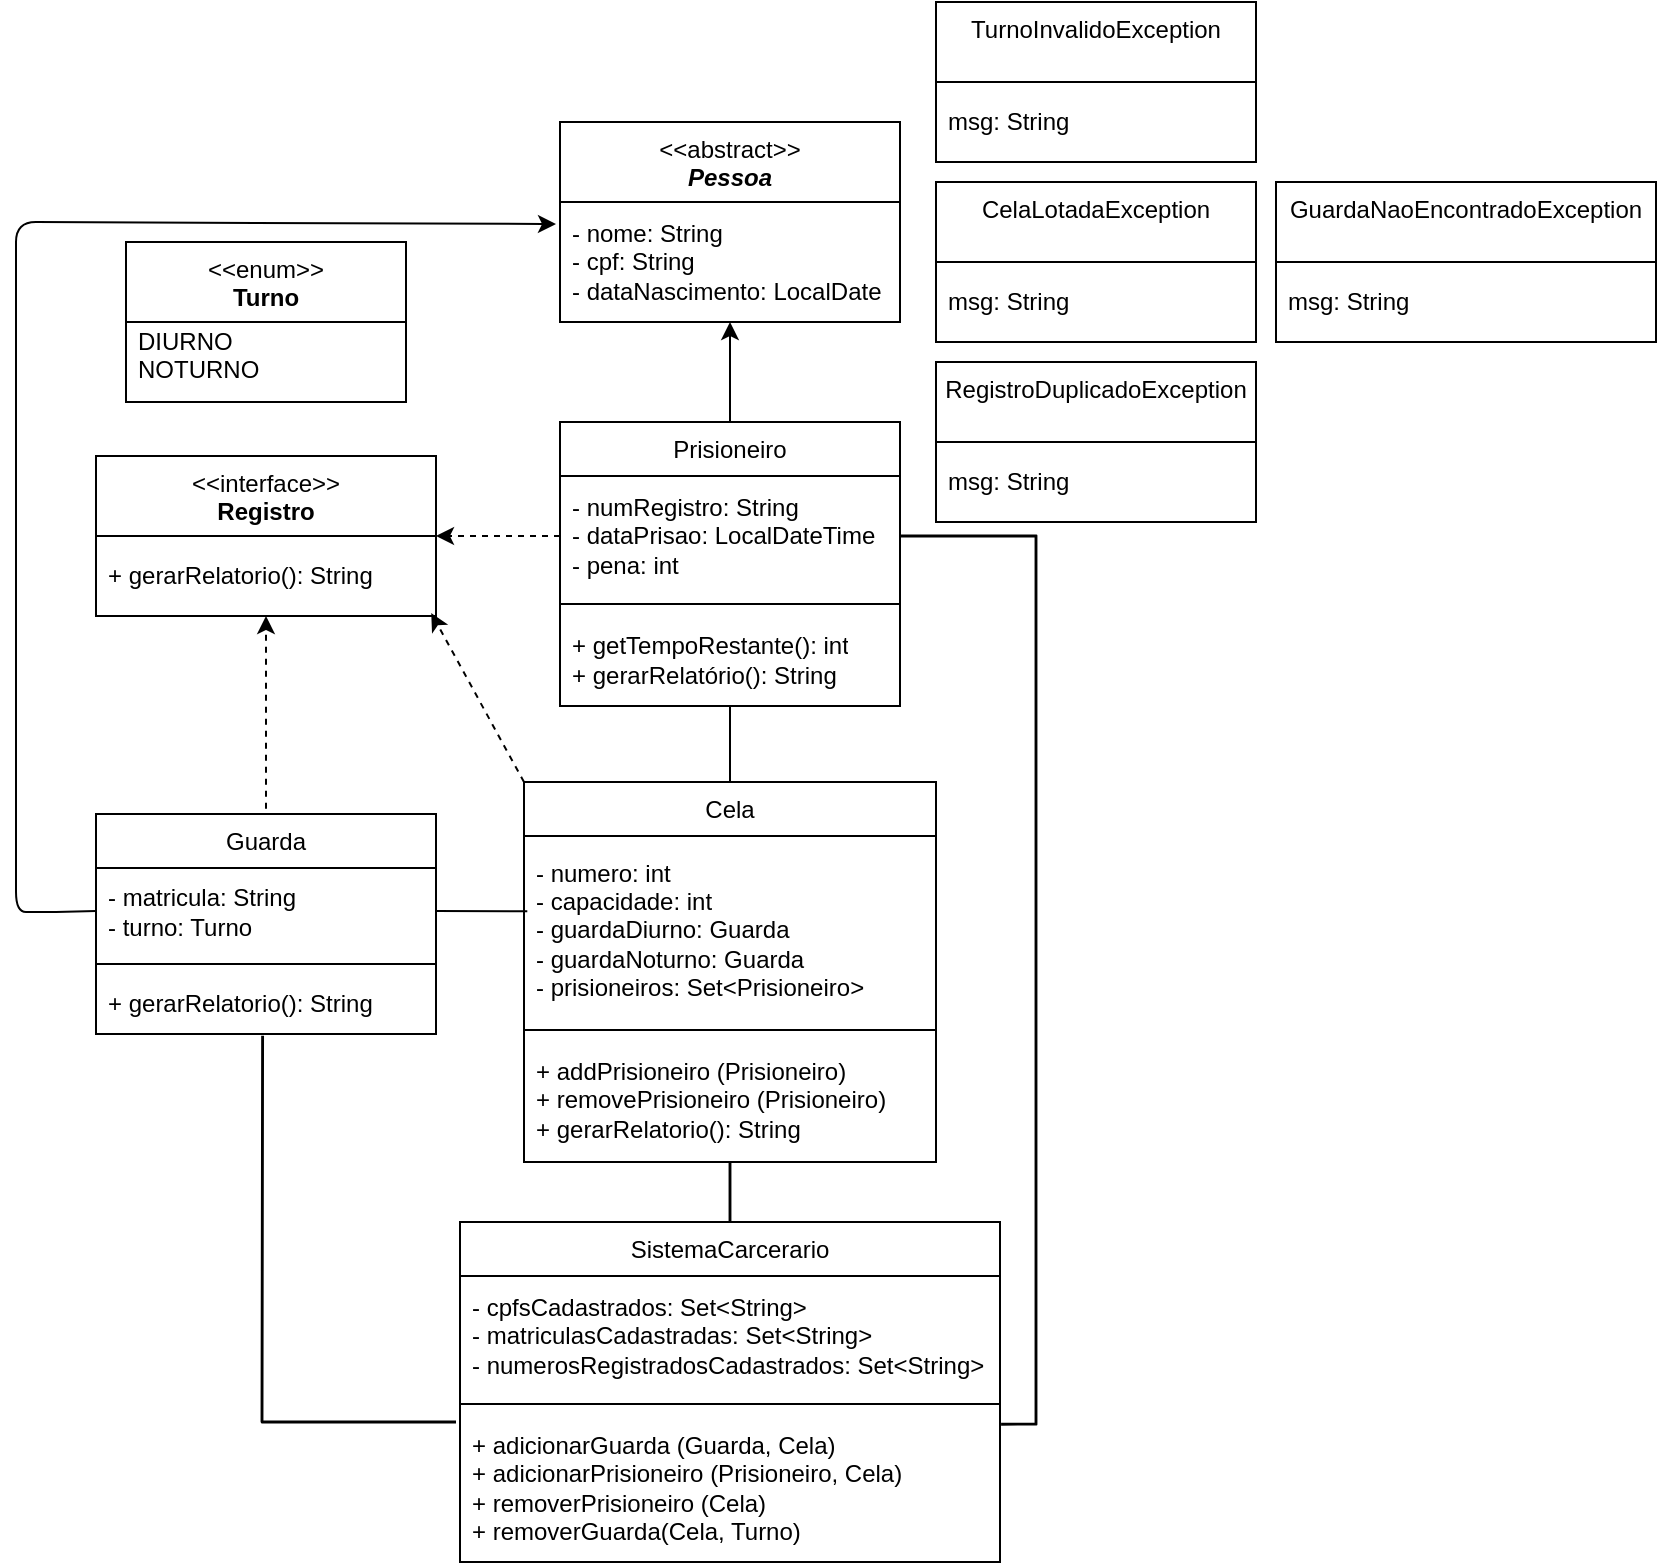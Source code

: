 <mxfile>
    <diagram id="c5g5VnUAfIt7yYwWvyKA" name="Page-1">
        <mxGraphModel dx="2235" dy="786" grid="1" gridSize="10" guides="1" tooltips="1" connect="1" arrows="1" fold="1" page="1" pageScale="1" pageWidth="1169" pageHeight="1654" background="#ffffff" math="0" shadow="0" adaptiveColors="auto">
            <root>
                <mxCell id="0"/>
                <mxCell id="1" parent="0"/>
                <mxCell id="2" value="&amp;lt;&amp;lt;abstract&amp;gt;&amp;gt;&lt;br&gt;&lt;div&gt;&lt;i&gt;&lt;b&gt;Pessoa&lt;/b&gt;&lt;/i&gt;&lt;/div&gt;" style="swimlane;fontStyle=0;align=center;verticalAlign=top;childLayout=stackLayout;horizontal=1;startSize=40;horizontalStack=0;resizeParent=1;resizeParentMax=0;resizeLast=0;collapsible=0;marginBottom=0;html=1;whiteSpace=wrap;" vertex="1" parent="1">
                    <mxGeometry x="262" y="80" width="170" height="100" as="geometry"/>
                </mxCell>
                <mxCell id="4" value="&lt;font style=&quot;color: rgb(0, 0, 0);&quot;&gt;- nome: String&lt;/font&gt;&lt;div&gt;&lt;font style=&quot;color: rgb(0, 0, 0);&quot;&gt;- cpf: String&lt;/font&gt;&lt;/div&gt;&lt;div&gt;&lt;font style=&quot;color: rgb(0, 0, 0);&quot;&gt;- dataNascimento: LocalDate&lt;/font&gt;&lt;/div&gt;" style="text;html=1;strokeColor=none;fillColor=none;align=left;verticalAlign=middle;spacingLeft=4;spacingRight=4;overflow=hidden;rotatable=0;points=[[0,0.5],[1,0.5]];portConstraint=eastwest;whiteSpace=wrap;" vertex="1" parent="2">
                    <mxGeometry y="40" width="170" height="60" as="geometry"/>
                </mxCell>
                <mxCell id="10" value="&amp;lt;&amp;lt;enum&amp;gt;&amp;gt;&lt;br&gt;&lt;b&gt;Turno&lt;/b&gt;" style="swimlane;fontStyle=0;align=center;verticalAlign=top;childLayout=stackLayout;horizontal=1;startSize=40;horizontalStack=0;resizeParent=1;resizeParentMax=0;resizeLast=0;collapsible=0;marginBottom=0;html=1;whiteSpace=wrap;" vertex="1" parent="1">
                    <mxGeometry x="45" y="140" width="140" height="80" as="geometry"/>
                </mxCell>
                <mxCell id="12" value="DIURNO&lt;div&gt;NOTURNO&lt;/div&gt;&lt;div&gt;&lt;br&gt;&lt;/div&gt;" style="text;html=1;strokeColor=none;fillColor=none;align=left;verticalAlign=middle;spacingLeft=4;spacingRight=4;overflow=hidden;rotatable=0;points=[[0,0.5],[1,0.5]];portConstraint=eastwest;whiteSpace=wrap;" vertex="1" parent="10">
                    <mxGeometry y="40" width="140" height="40" as="geometry"/>
                </mxCell>
                <mxCell id="18" value="&amp;lt;&amp;lt;interface&amp;gt;&amp;gt;&lt;br&gt;&lt;b&gt;Registro&lt;/b&gt;" style="swimlane;fontStyle=0;align=center;verticalAlign=top;childLayout=stackLayout;horizontal=1;startSize=40;horizontalStack=0;resizeParent=1;resizeParentMax=0;resizeLast=0;collapsible=0;marginBottom=0;html=1;whiteSpace=wrap;" vertex="1" parent="1">
                    <mxGeometry x="30" y="247" width="170" height="80" as="geometry"/>
                </mxCell>
                <mxCell id="20" value="+ gerarRelatorio(): String" style="text;html=1;strokeColor=none;fillColor=none;align=left;verticalAlign=middle;spacingLeft=4;spacingRight=4;overflow=hidden;rotatable=0;points=[[0,0.5],[1,0.5]];portConstraint=eastwest;whiteSpace=wrap;" vertex="1" parent="18">
                    <mxGeometry y="40" width="170" height="40" as="geometry"/>
                </mxCell>
                <mxCell id="28" value="TurnoInvalidoException" style="swimlane;fontStyle=0;align=center;verticalAlign=top;childLayout=stackLayout;horizontal=1;startSize=40;horizontalStack=0;resizeParent=1;resizeParentMax=0;resizeLast=0;collapsible=0;marginBottom=0;html=1;whiteSpace=wrap;" vertex="1" parent="1">
                    <mxGeometry x="450" y="20" width="160" height="80" as="geometry"/>
                </mxCell>
                <mxCell id="29" value="&lt;div&gt;&lt;span style=&quot;background-color: transparent;&quot;&gt;&lt;font style=&quot;color: rgb(0, 0, 0);&quot;&gt;msg: String&lt;/font&gt;&lt;/span&gt;&lt;/div&gt;" style="text;html=1;strokeColor=none;fillColor=none;align=left;verticalAlign=middle;spacingLeft=4;spacingRight=4;overflow=hidden;rotatable=0;points=[[0,0.5],[1,0.5]];portConstraint=eastwest;whiteSpace=wrap;" vertex="1" parent="28">
                    <mxGeometry y="40" width="160" height="40" as="geometry"/>
                </mxCell>
                <mxCell id="34" value="CelaLotadaException" style="swimlane;fontStyle=0;align=center;verticalAlign=top;childLayout=stackLayout;horizontal=1;startSize=40;horizontalStack=0;resizeParent=1;resizeParentMax=0;resizeLast=0;collapsible=0;marginBottom=0;html=1;whiteSpace=wrap;" vertex="1" parent="1">
                    <mxGeometry x="450" y="110" width="160" height="80" as="geometry"/>
                </mxCell>
                <mxCell id="35" value="&lt;div&gt;&lt;span style=&quot;background-color: transparent;&quot;&gt;&lt;font style=&quot;color: rgb(0, 0, 0);&quot;&gt;msg: String&lt;/font&gt;&lt;/span&gt;&lt;/div&gt;" style="text;html=1;strokeColor=none;fillColor=none;align=left;verticalAlign=middle;spacingLeft=4;spacingRight=4;overflow=hidden;rotatable=0;points=[[0,0.5],[1,0.5]];portConstraint=eastwest;whiteSpace=wrap;" vertex="1" parent="34">
                    <mxGeometry y="40" width="160" height="40" as="geometry"/>
                </mxCell>
                <mxCell id="36" value="RegistroDuplicadoException" style="swimlane;fontStyle=0;align=center;verticalAlign=top;childLayout=stackLayout;horizontal=1;startSize=40;horizontalStack=0;resizeParent=1;resizeParentMax=0;resizeLast=0;collapsible=0;marginBottom=0;html=1;whiteSpace=wrap;" vertex="1" parent="1">
                    <mxGeometry x="450" y="200" width="160" height="80" as="geometry"/>
                </mxCell>
                <mxCell id="37" value="&lt;div&gt;&lt;span style=&quot;background-color: transparent;&quot;&gt;&lt;font style=&quot;color: rgb(0, 0, 0);&quot;&gt;msg: String&lt;/font&gt;&lt;/span&gt;&lt;/div&gt;" style="text;html=1;strokeColor=none;fillColor=none;align=left;verticalAlign=middle;spacingLeft=4;spacingRight=4;overflow=hidden;rotatable=0;points=[[0,0.5],[1,0.5]];portConstraint=eastwest;whiteSpace=wrap;" vertex="1" parent="36">
                    <mxGeometry y="40" width="160" height="40" as="geometry"/>
                </mxCell>
                <mxCell id="78" style="edgeStyle=none;html=1;exitX=0.5;exitY=0;exitDx=0;exitDy=0;" edge="1" parent="1" source="51" target="4">
                    <mxGeometry relative="1" as="geometry"/>
                </mxCell>
                <mxCell id="51" value="Prisioneiro" style="swimlane;fontStyle=0;align=center;verticalAlign=top;childLayout=stackLayout;horizontal=1;startSize=27;horizontalStack=0;resizeParent=1;resizeParentMax=0;resizeLast=0;collapsible=0;marginBottom=0;html=1;whiteSpace=wrap;" vertex="1" parent="1">
                    <mxGeometry x="262" y="230" width="170" height="142" as="geometry"/>
                </mxCell>
                <mxCell id="60" value="&lt;font style=&quot;color: rgb(0, 0, 0);&quot;&gt;- numRegistro: String&lt;/font&gt;&lt;div&gt;&lt;font style=&quot;color: rgb(0, 0, 0);&quot;&gt;- dataPrisao: LocalDateTime&lt;/font&gt;&lt;/div&gt;&lt;div&gt;&lt;font style=&quot;color: rgb(0, 0, 0);&quot;&gt;- pena: int&lt;/font&gt;&lt;/div&gt;" style="text;html=1;strokeColor=none;fillColor=none;align=left;verticalAlign=middle;spacingLeft=4;spacingRight=4;overflow=hidden;rotatable=0;points=[[0,0.5],[1,0.5]];portConstraint=eastwest;whiteSpace=wrap;" vertex="1" parent="51">
                    <mxGeometry y="27" width="170" height="60" as="geometry"/>
                </mxCell>
                <mxCell id="56" value="" style="line;strokeWidth=1;fillColor=none;align=left;verticalAlign=middle;spacingTop=-1;spacingLeft=3;spacingRight=3;rotatable=0;labelPosition=right;points=[];portConstraint=eastwest;" vertex="1" parent="51">
                    <mxGeometry y="87" width="170" height="8" as="geometry"/>
                </mxCell>
                <mxCell id="58" value="&lt;font style=&quot;color: rgb(0, 0, 0);&quot;&gt;+ getTempoRestante(): int&lt;/font&gt;&lt;div&gt;&lt;font style=&quot;color: rgb(0, 0, 0);&quot;&gt;+ gerarRelatório(): String&lt;/font&gt;&lt;/div&gt;" style="text;html=1;strokeColor=none;fillColor=none;align=left;verticalAlign=middle;spacingLeft=4;spacingRight=4;overflow=hidden;rotatable=0;points=[[0,0.5],[1,0.5]];portConstraint=eastwest;whiteSpace=wrap;" vertex="1" parent="51">
                    <mxGeometry y="95" width="170" height="47" as="geometry"/>
                </mxCell>
                <mxCell id="61" value="SistemaCarcerario" style="swimlane;fontStyle=0;align=center;verticalAlign=top;childLayout=stackLayout;horizontal=1;startSize=27;horizontalStack=0;resizeParent=1;resizeParentMax=0;resizeLast=0;collapsible=0;marginBottom=0;html=1;whiteSpace=wrap;" vertex="1" parent="1">
                    <mxGeometry x="212" y="630" width="270" height="170" as="geometry"/>
                </mxCell>
                <mxCell id="62" value="- cpfsCadastrados: Set&amp;lt;String&amp;gt;&lt;div&gt;&lt;span style=&quot;color: rgb(0, 0, 0);&quot;&gt;- matriculasCadastradas: Set&amp;lt;String&amp;gt;&lt;br&gt;&lt;/span&gt;&lt;span style=&quot;color: rgb(0, 0, 0);&quot;&gt;- numerosRegistradosCadastrados: Set&amp;lt;String&amp;gt;&lt;/span&gt;&lt;span style=&quot;color: rgb(0, 0, 0);&quot;&gt;&lt;/span&gt;&lt;/div&gt;" style="text;html=1;strokeColor=none;fillColor=none;align=left;verticalAlign=middle;spacingLeft=4;spacingRight=4;overflow=hidden;rotatable=0;points=[[0,0.5],[1,0.5]];portConstraint=eastwest;whiteSpace=wrap;" vertex="1" parent="61">
                    <mxGeometry y="27" width="270" height="60" as="geometry"/>
                </mxCell>
                <mxCell id="63" value="" style="line;strokeWidth=1;fillColor=none;align=left;verticalAlign=middle;spacingTop=-1;spacingLeft=3;spacingRight=3;rotatable=0;labelPosition=right;points=[];portConstraint=eastwest;" vertex="1" parent="61">
                    <mxGeometry y="87" width="270" height="8" as="geometry"/>
                </mxCell>
                <mxCell id="64" value="&lt;font style=&quot;color: rgb(0, 0, 0);&quot;&gt;+ adicionarGuarda (Guarda, Cela)&lt;/font&gt;&lt;div&gt;&lt;font style=&quot;color: rgb(0, 0, 0);&quot;&gt;+ adicionarPrisioneiro (Prisioneiro, Cela)&lt;/font&gt;&lt;/div&gt;&lt;div&gt;&lt;font style=&quot;color: rgb(0, 0, 0);&quot;&gt;+ removerPrisioneiro (Cela)&lt;/font&gt;&lt;/div&gt;&lt;div&gt;&lt;font style=&quot;color: rgb(0, 0, 0);&quot;&gt;+ removerGuarda(Cela, Turno)&lt;/font&gt;&lt;/div&gt;" style="text;html=1;strokeColor=none;fillColor=none;align=left;verticalAlign=middle;spacingLeft=4;spacingRight=4;overflow=hidden;rotatable=0;points=[[0,0.5],[1,0.5]];portConstraint=eastwest;whiteSpace=wrap;" vertex="1" parent="61">
                    <mxGeometry y="95" width="270" height="75" as="geometry"/>
                </mxCell>
                <mxCell id="65" value="Cela" style="swimlane;fontStyle=0;align=center;verticalAlign=top;childLayout=stackLayout;horizontal=1;startSize=27;horizontalStack=0;resizeParent=1;resizeParentMax=0;resizeLast=0;collapsible=0;marginBottom=0;html=1;whiteSpace=wrap;" vertex="1" parent="1">
                    <mxGeometry x="244" y="410" width="206" height="190" as="geometry"/>
                </mxCell>
                <mxCell id="69" value="&lt;font style=&quot;color: rgb(0, 0, 0);&quot;&gt;- numero: int&lt;/font&gt;&lt;div&gt;&lt;font style=&quot;color: rgb(0, 0, 0);&quot;&gt;- capacidade: int&lt;/font&gt;&lt;/div&gt;&lt;div&gt;&lt;font style=&quot;color: rgb(0, 0, 0);&quot;&gt;- guardaDiurno: Guarda&lt;/font&gt;&lt;/div&gt;&lt;div&gt;&lt;font style=&quot;color: rgb(0, 0, 0);&quot;&gt;- guardaNoturno: Guarda&lt;/font&gt;&lt;/div&gt;&lt;div&gt;&lt;font style=&quot;color: rgb(0, 0, 0);&quot;&gt;- prisioneiros: Set&amp;lt;Prisioneiro&amp;gt;&lt;/font&gt;&lt;/div&gt;" style="text;html=1;strokeColor=none;fillColor=none;align=left;verticalAlign=middle;spacingLeft=4;spacingRight=4;overflow=hidden;rotatable=0;points=[[0,0.5],[1,0.5]];portConstraint=eastwest;whiteSpace=wrap;dashed=1;" vertex="1" parent="65">
                    <mxGeometry y="27" width="206" height="93" as="geometry"/>
                </mxCell>
                <mxCell id="67" value="" style="line;strokeWidth=1;fillColor=none;align=left;verticalAlign=middle;spacingTop=-1;spacingLeft=3;spacingRight=3;rotatable=0;labelPosition=right;points=[];portConstraint=eastwest;" vertex="1" parent="65">
                    <mxGeometry y="120" width="206" height="8" as="geometry"/>
                </mxCell>
                <mxCell id="68" value="+ addPrisioneiro (Prisioneiro)&lt;div&gt;&lt;font color=&quot;#000000&quot;&gt;+ removePrisioneiro (Prisioneiro)&lt;br&gt;&lt;/font&gt;&lt;div&gt;&lt;font style=&quot;color: rgb(0, 0, 0);&quot;&gt;+ gerarRelatorio(): String&lt;/font&gt;&lt;/div&gt;&lt;/div&gt;" style="text;html=1;strokeColor=none;fillColor=none;align=left;verticalAlign=middle;spacingLeft=4;spacingRight=4;overflow=hidden;rotatable=0;points=[[0,0.5],[1,0.5]];portConstraint=eastwest;whiteSpace=wrap;" vertex="1" parent="65">
                    <mxGeometry y="128" width="206" height="62" as="geometry"/>
                </mxCell>
                <mxCell id="71" value="Guarda" style="swimlane;fontStyle=0;align=center;verticalAlign=top;childLayout=stackLayout;horizontal=1;startSize=27;horizontalStack=0;resizeParent=1;resizeParentMax=0;resizeLast=0;collapsible=0;marginBottom=0;html=1;whiteSpace=wrap;" vertex="1" parent="1">
                    <mxGeometry x="30" y="426" width="170" height="110" as="geometry"/>
                </mxCell>
                <mxCell id="75" value="- matricula: String&lt;div&gt;- turno: Turno&lt;/div&gt;" style="text;html=1;strokeColor=none;fillColor=none;align=left;verticalAlign=middle;spacingLeft=4;spacingRight=4;overflow=hidden;rotatable=0;points=[[0,0.5],[1,0.5]];portConstraint=eastwest;whiteSpace=wrap;" vertex="1" parent="71">
                    <mxGeometry y="27" width="170" height="43" as="geometry"/>
                </mxCell>
                <mxCell id="73" value="" style="line;strokeWidth=1;fillColor=none;align=left;verticalAlign=middle;spacingTop=-1;spacingLeft=3;spacingRight=3;rotatable=0;labelPosition=right;points=[];portConstraint=eastwest;" vertex="1" parent="71">
                    <mxGeometry y="70" width="170" height="10" as="geometry"/>
                </mxCell>
                <mxCell id="74" value="&lt;div&gt;&lt;font style=&quot;color: rgb(0, 0, 0);&quot;&gt;+ gerarRelatorio(): String&lt;/font&gt;&lt;/div&gt;" style="text;html=1;strokeColor=none;fillColor=none;align=left;verticalAlign=middle;spacingLeft=4;spacingRight=4;overflow=hidden;rotatable=0;points=[[0,0.5],[1,0.5]];portConstraint=eastwest;whiteSpace=wrap;" vertex="1" parent="71">
                    <mxGeometry y="80" width="170" height="30" as="geometry"/>
                </mxCell>
                <mxCell id="79" value="" style="edgeStyle=none;html=1;entryX=1;entryY=0.5;entryDx=0;entryDy=0;shape=link;width=0;exitX=0.008;exitY=0.405;exitDx=0;exitDy=0;exitPerimeter=0;" edge="1" parent="1" source="69" target="75">
                    <mxGeometry relative="1" as="geometry">
                        <mxPoint x="240" y="475" as="sourcePoint"/>
                    </mxGeometry>
                </mxCell>
                <mxCell id="80" style="edgeStyle=none;html=1;exitX=0.5;exitY=0;exitDx=0;exitDy=0;shape=link;width=0;" edge="1" parent="1" source="65" target="58">
                    <mxGeometry relative="1" as="geometry"/>
                </mxCell>
                <mxCell id="81" style="edgeStyle=none;html=1;exitX=0;exitY=0.5;exitDx=0;exitDy=0;entryX=1;entryY=0.5;entryDx=0;entryDy=0;dashed=1;" edge="1" parent="1" source="60" target="18">
                    <mxGeometry relative="1" as="geometry"/>
                </mxCell>
                <mxCell id="82" style="edgeStyle=none;html=1;exitX=0.5;exitY=0;exitDx=0;exitDy=0;dashed=1;" edge="1" parent="1" target="20">
                    <mxGeometry relative="1" as="geometry">
                        <mxPoint x="115" y="423.32" as="sourcePoint"/>
                        <mxPoint x="120" y="329" as="targetPoint"/>
                    </mxGeometry>
                </mxCell>
                <mxCell id="83" style="edgeStyle=none;html=1;exitX=0;exitY=0;exitDx=0;exitDy=0;entryX=0.986;entryY=0.963;entryDx=0;entryDy=0;entryPerimeter=0;dashed=1;" edge="1" parent="1" source="65" target="20">
                    <mxGeometry relative="1" as="geometry"/>
                </mxCell>
                <mxCell id="84" style="edgeStyle=none;html=1;exitX=0;exitY=0.5;exitDx=0;exitDy=0;" edge="1" parent="1" source="75">
                    <mxGeometry relative="1" as="geometry">
                        <mxPoint x="260" y="131" as="targetPoint"/>
                        <Array as="points">
                            <mxPoint x="10" y="475"/>
                            <mxPoint x="-10" y="475"/>
                            <mxPoint x="-10" y="130"/>
                        </Array>
                    </mxGeometry>
                </mxCell>
                <mxCell id="85" style="edgeStyle=none;html=1;exitX=1;exitY=0.5;exitDx=0;exitDy=0;entryX=1.002;entryY=0.082;entryDx=0;entryDy=0;entryPerimeter=0;shape=link;width=-0.435;" edge="1" parent="1" source="60" target="64">
                    <mxGeometry relative="1" as="geometry">
                        <mxPoint x="510" y="770" as="targetPoint"/>
                        <Array as="points">
                            <mxPoint x="500" y="287"/>
                            <mxPoint x="500" y="731"/>
                        </Array>
                    </mxGeometry>
                </mxCell>
                <mxCell id="86" style="edgeStyle=none;html=1;exitX=0.5;exitY=0;exitDx=0;exitDy=0;shape=link;width=0.435;" edge="1" parent="1" source="61">
                    <mxGeometry relative="1" as="geometry">
                        <mxPoint x="347" y="600" as="targetPoint"/>
                    </mxGeometry>
                </mxCell>
                <mxCell id="87" style="edgeStyle=none;html=1;exitX=0.49;exitY=1.029;exitDx=0;exitDy=0;exitPerimeter=0;shape=link;width=0.435;" edge="1" parent="1" source="74">
                    <mxGeometry relative="1" as="geometry">
                        <mxPoint x="210" y="730" as="targetPoint"/>
                        <Array as="points">
                            <mxPoint x="113" y="730"/>
                        </Array>
                    </mxGeometry>
                </mxCell>
                <mxCell id="89" value="GuardaNaoEncontradoException&lt;div&gt;&lt;br&gt;&lt;/div&gt;" style="swimlane;fontStyle=0;align=center;verticalAlign=top;childLayout=stackLayout;horizontal=1;startSize=40;horizontalStack=0;resizeParent=1;resizeParentMax=0;resizeLast=0;collapsible=0;marginBottom=0;html=1;whiteSpace=wrap;" vertex="1" parent="1">
                    <mxGeometry x="620" y="110" width="190" height="80" as="geometry"/>
                </mxCell>
                <mxCell id="90" value="&lt;div&gt;&lt;span style=&quot;background-color: transparent;&quot;&gt;&lt;font style=&quot;color: rgb(0, 0, 0);&quot;&gt;msg: String&lt;/font&gt;&lt;/span&gt;&lt;/div&gt;" style="text;html=1;strokeColor=none;fillColor=none;align=left;verticalAlign=middle;spacingLeft=4;spacingRight=4;overflow=hidden;rotatable=0;points=[[0,0.5],[1,0.5]];portConstraint=eastwest;whiteSpace=wrap;" vertex="1" parent="89">
                    <mxGeometry y="40" width="190" height="40" as="geometry"/>
                </mxCell>
            </root>
        </mxGraphModel>
    </diagram>
</mxfile>